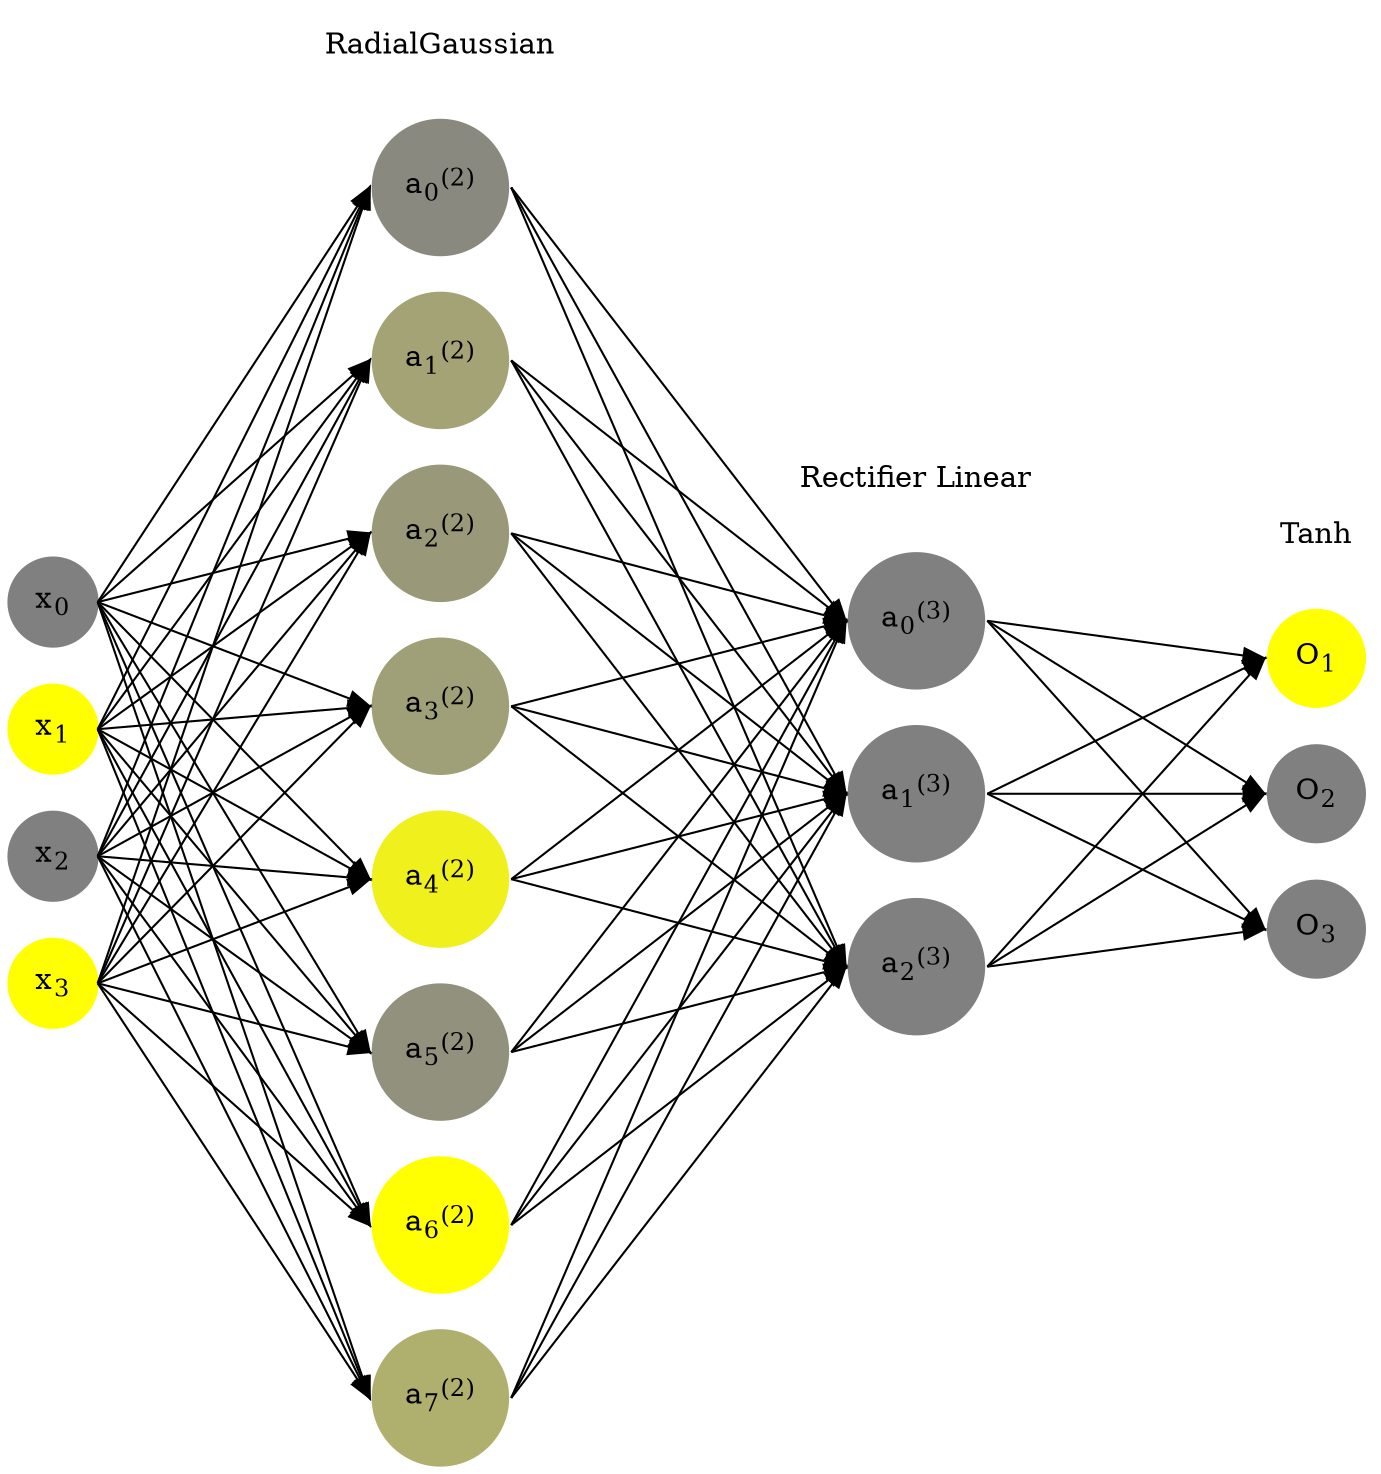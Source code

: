 digraph G {
	rankdir = LR;
	splines=false;
	edge[style=invis];
	ranksep= 1.4;
	{
	node [shape=circle, color="0.1667, 0.0, 0.5", style=filled, fillcolor="0.1667, 0.0, 0.5"];
	x0 [label=<x<sub>0</sub>>];
	}
	{
	node [shape=circle, color="0.1667, 1.0, 1.0", style=filled, fillcolor="0.1667, 1.0, 1.0"];
	x1 [label=<x<sub>1</sub>>];
	}
	{
	node [shape=circle, color="0.1667, 0.0, 0.5", style=filled, fillcolor="0.1667, 0.0, 0.5"];
	x2 [label=<x<sub>2</sub>>];
	}
	{
	node [shape=circle, color="0.1667, 1.0, 1.0", style=filled, fillcolor="0.1667, 1.0, 1.0"];
	x3 [label=<x<sub>3</sub>>];
	}
	{
	node [shape=circle, color="0.1667, 0.075125, 0.537563", style=filled, fillcolor="0.1667, 0.075125, 0.537563"];
	a02 [label=<a<sub>0</sub><sup>(2)</sup>>];
	}
	{
	node [shape=circle, color="0.1667, 0.275350, 0.637675", style=filled, fillcolor="0.1667, 0.275350, 0.637675"];
	a12 [label=<a<sub>1</sub><sup>(2)</sup>>];
	}
	{
	node [shape=circle, color="0.1667, 0.201824, 0.600912", style=filled, fillcolor="0.1667, 0.201824, 0.600912"];
	a22 [label=<a<sub>2</sub><sup>(2)</sup>>];
	}
	{
	node [shape=circle, color="0.1667, 0.248855, 0.624427", style=filled, fillcolor="0.1667, 0.248855, 0.624427"];
	a32 [label=<a<sub>3</sub><sup>(2)</sup>>];
	}
	{
	node [shape=circle, color="0.1667, 0.878562, 0.939281", style=filled, fillcolor="0.1667, 0.878562, 0.939281"];
	a42 [label=<a<sub>4</sub><sup>(2)</sup>>];
	}
	{
	node [shape=circle, color="0.1667, 0.140125, 0.570063", style=filled, fillcolor="0.1667, 0.140125, 0.570063"];
	a52 [label=<a<sub>5</sub><sup>(2)</sup>>];
	}
	{
	node [shape=circle, color="0.1667, 0.995858, 0.997929", style=filled, fillcolor="0.1667, 0.995858, 0.997929"];
	a62 [label=<a<sub>6</sub><sup>(2)</sup>>];
	}
	{
	node [shape=circle, color="0.1667, 0.370436, 0.685218", style=filled, fillcolor="0.1667, 0.370436, 0.685218"];
	a72 [label=<a<sub>7</sub><sup>(2)</sup>>];
	}
	{
	node [shape=circle, color="0.1667, 0.000000, 0.500000", style=filled, fillcolor="0.1667, 0.000000, 0.500000"];
	a03 [label=<a<sub>0</sub><sup>(3)</sup>>];
	}
	{
	node [shape=circle, color="0.1667, 0.000000, 0.500000", style=filled, fillcolor="0.1667, 0.000000, 0.500000"];
	a13 [label=<a<sub>1</sub><sup>(3)</sup>>];
	}
	{
	node [shape=circle, color="0.1667, 0.000000, 0.500000", style=filled, fillcolor="0.1667, 0.000000, 0.500000"];
	a23 [label=<a<sub>2</sub><sup>(3)</sup>>];
	}
	{
	node [shape=circle, color="0.1667, 1.0, 1.0", style=filled, fillcolor="0.1667, 1.0, 1.0"];
	O1 [label=<O<sub>1</sub>>];
	}
	{
	node [shape=circle, color="0.1667, 0.0, 0.5", style=filled, fillcolor="0.1667, 0.0, 0.5"];
	O2 [label=<O<sub>2</sub>>];
	}
	{
	node [shape=circle, color="0.1667, 0.0, 0.5", style=filled, fillcolor="0.1667, 0.0, 0.5"];
	O3 [label=<O<sub>3</sub>>];
	}
	{
	rank=same;
	x0->x1->x2->x3;
	}
	{
	rank=same;
	a02->a12->a22->a32->a42->a52->a62->a72;
	}
	{
	rank=same;
	a03->a13->a23;
	}
	{
	rank=same;
	O1->O2->O3;
	}
	l1 [shape=plaintext,label="RadialGaussian"];
	l1->a02;
	{rank=same; l1;a02};
	l2 [shape=plaintext,label="Rectifier Linear"];
	l2->a03;
	{rank=same; l2;a03};
	l3 [shape=plaintext,label="Tanh"];
	l3->O1;
	{rank=same; l3;O1};
edge[style=solid, tailport=e, headport=w];
	{x0;x1;x2;x3} -> {a02;a12;a22;a32;a42;a52;a62;a72};
	{a02;a12;a22;a32;a42;a52;a62;a72} -> {a03;a13;a23};
	{a03;a13;a23} -> {O1,O2,O3};
}